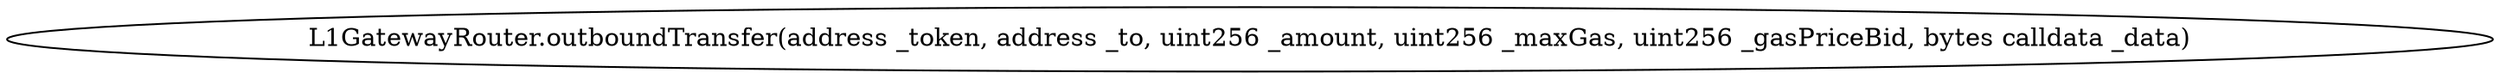 digraph "" {
	graph [bb="0,0,1159.2,36"];
	node [label="\N"];
	"L1GatewayRouter.outboundTransfer(address _token, address _to, uint256 _amount, uint256 _maxGas, uint256 _gasPriceBid, bytes calldata _\
data)"	 [height=0.5,
		pos="579.58,18",
		width=16.099];
}
